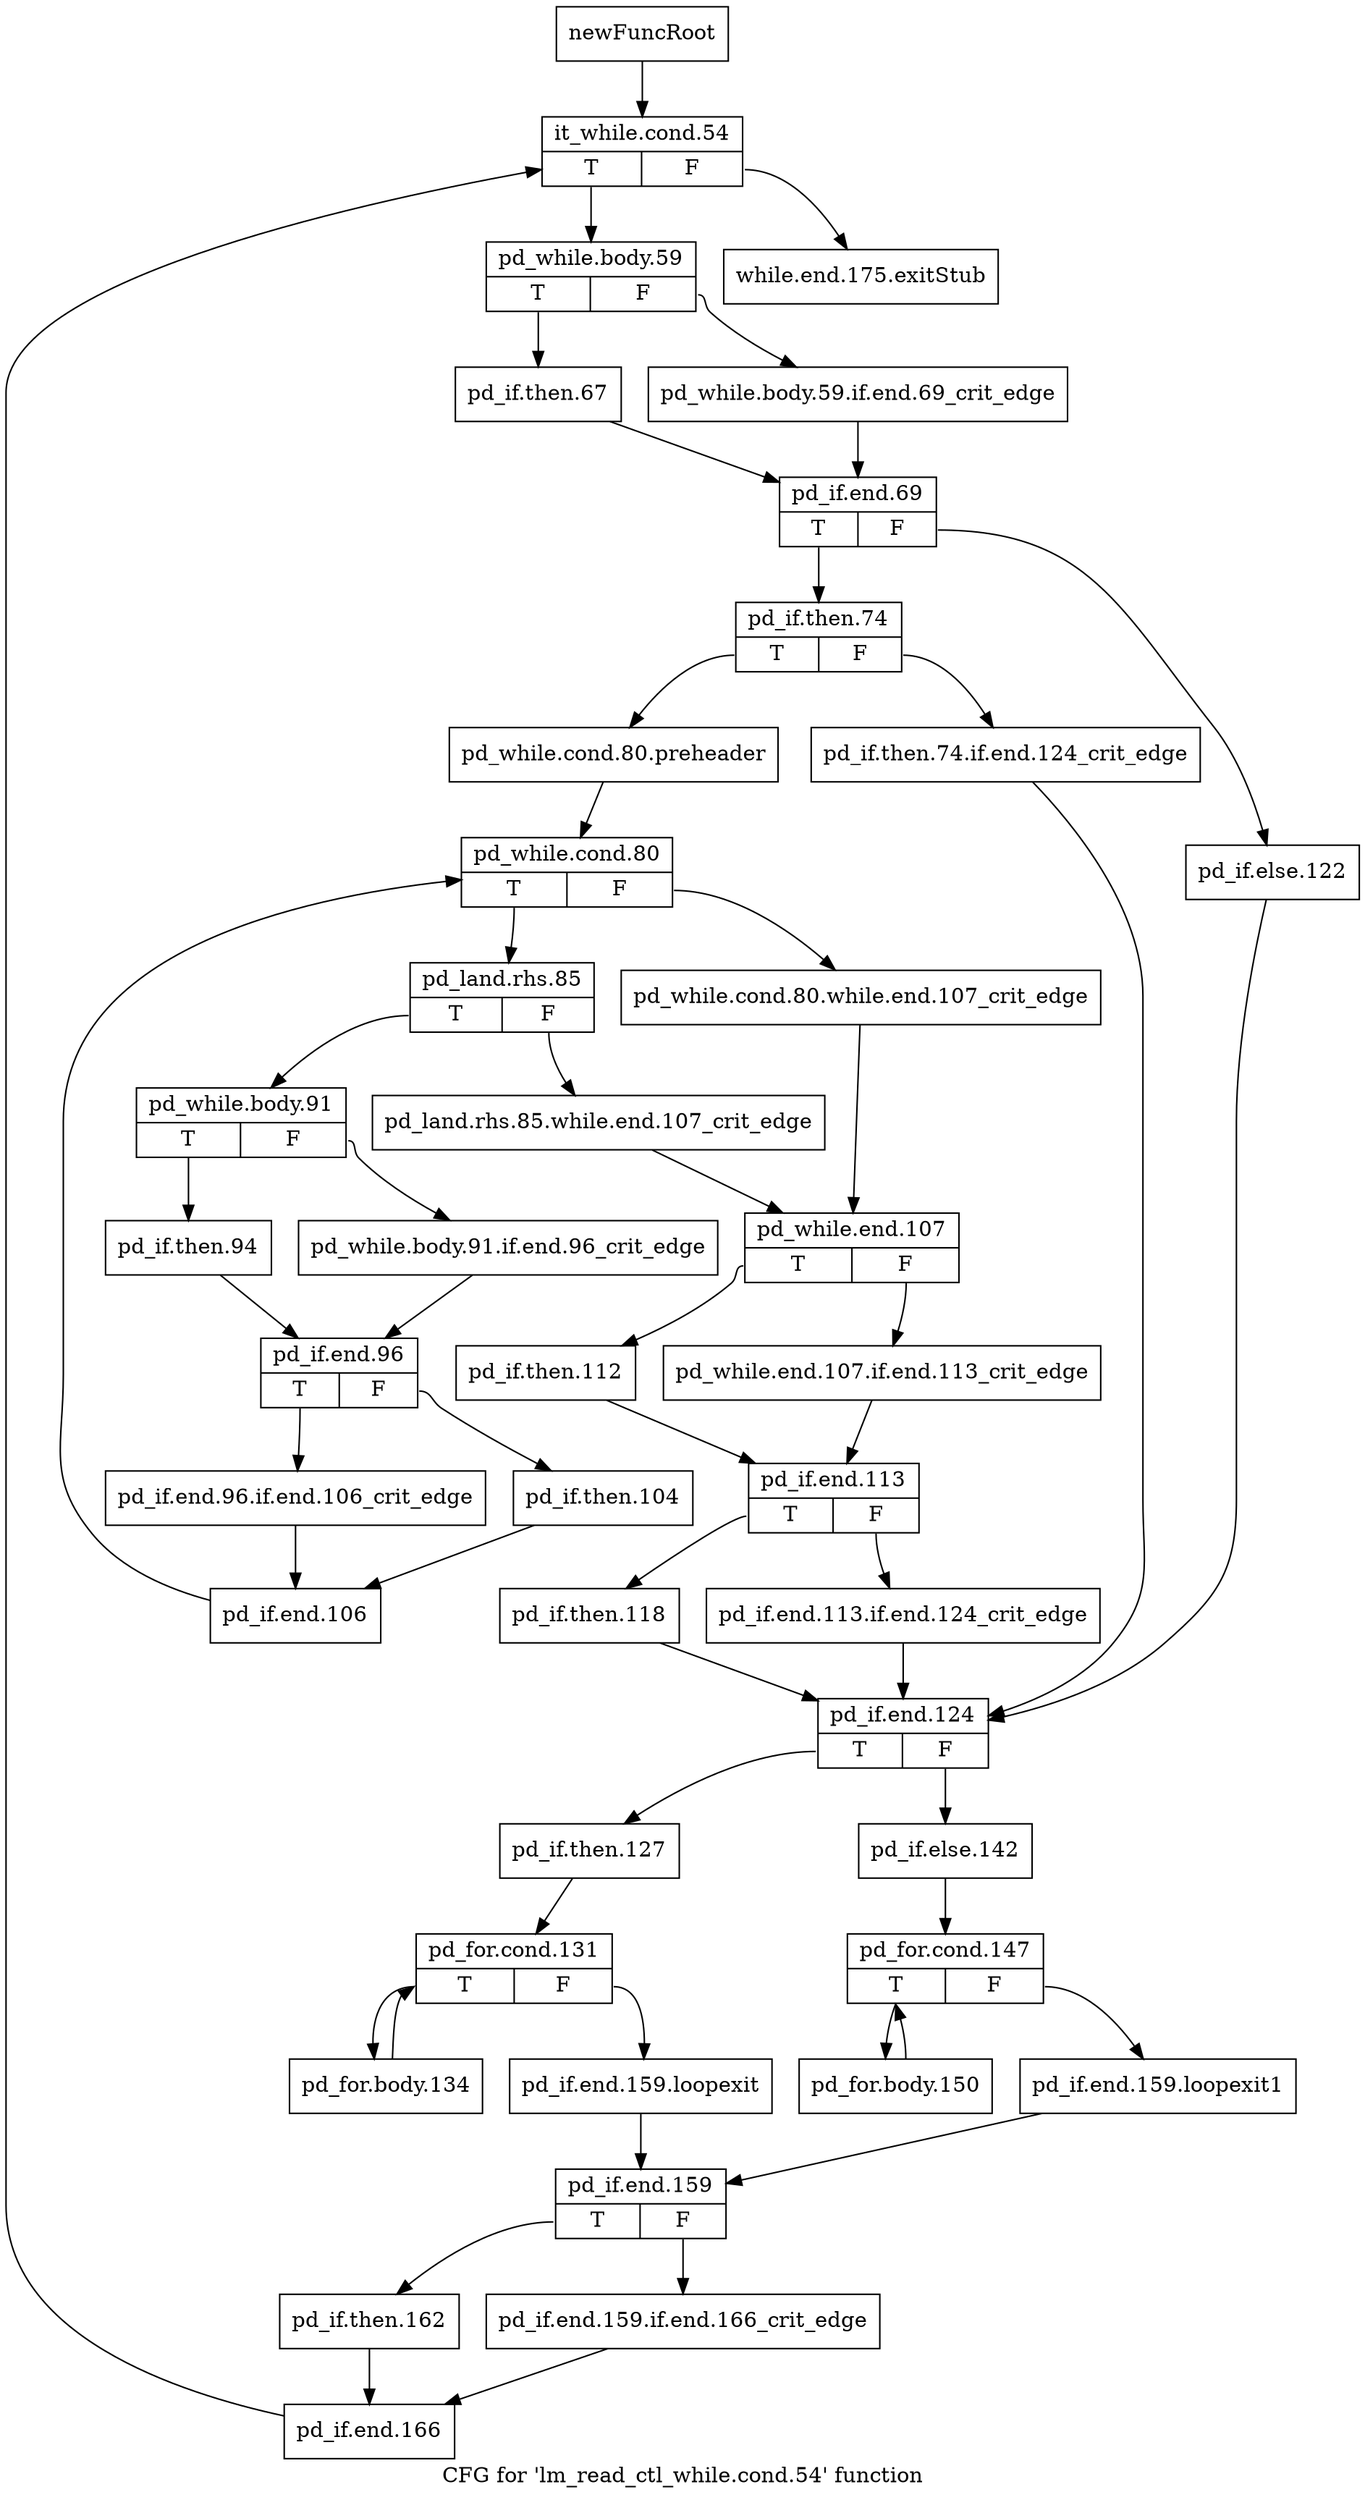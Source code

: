 digraph "CFG for 'lm_read_ctl_while.cond.54' function" {
	label="CFG for 'lm_read_ctl_while.cond.54' function";

	Node0x10ede00 [shape=record,label="{newFuncRoot}"];
	Node0x10ede00 -> Node0x10edea0;
	Node0x10ede50 [shape=record,label="{while.end.175.exitStub}"];
	Node0x10edea0 [shape=record,label="{it_while.cond.54|{<s0>T|<s1>F}}"];
	Node0x10edea0:s0 -> Node0x10edef0;
	Node0x10edea0:s1 -> Node0x10ede50;
	Node0x10edef0 [shape=record,label="{pd_while.body.59|{<s0>T|<s1>F}}"];
	Node0x10edef0:s0 -> Node0x10edf90;
	Node0x10edef0:s1 -> Node0x10edf40;
	Node0x10edf40 [shape=record,label="{pd_while.body.59.if.end.69_crit_edge}"];
	Node0x10edf40 -> Node0x10edfe0;
	Node0x10edf90 [shape=record,label="{pd_if.then.67}"];
	Node0x10edf90 -> Node0x10edfe0;
	Node0x10edfe0 [shape=record,label="{pd_if.end.69|{<s0>T|<s1>F}}"];
	Node0x10edfe0:s0 -> Node0x10ee080;
	Node0x10edfe0:s1 -> Node0x10ee030;
	Node0x10ee030 [shape=record,label="{pd_if.else.122}"];
	Node0x10ee030 -> Node0x10ee490;
	Node0x10ee080 [shape=record,label="{pd_if.then.74|{<s0>T|<s1>F}}"];
	Node0x10ee080:s0 -> Node0x10ee120;
	Node0x10ee080:s1 -> Node0x10ee0d0;
	Node0x10ee0d0 [shape=record,label="{pd_if.then.74.if.end.124_crit_edge}"];
	Node0x10ee0d0 -> Node0x10ee490;
	Node0x10ee120 [shape=record,label="{pd_while.cond.80.preheader}"];
	Node0x10ee120 -> Node0x10ee170;
	Node0x10ee170 [shape=record,label="{pd_while.cond.80|{<s0>T|<s1>F}}"];
	Node0x10ee170:s0 -> Node0x10ee210;
	Node0x10ee170:s1 -> Node0x10ee1c0;
	Node0x10ee1c0 [shape=record,label="{pd_while.cond.80.while.end.107_crit_edge}"];
	Node0x10ee1c0 -> Node0x10ee2b0;
	Node0x10ee210 [shape=record,label="{pd_land.rhs.85|{<s0>T|<s1>F}}"];
	Node0x10ee210:s0 -> Node0x10ee8a0;
	Node0x10ee210:s1 -> Node0x10ee260;
	Node0x10ee260 [shape=record,label="{pd_land.rhs.85.while.end.107_crit_edge}"];
	Node0x10ee260 -> Node0x10ee2b0;
	Node0x10ee2b0 [shape=record,label="{pd_while.end.107|{<s0>T|<s1>F}}"];
	Node0x10ee2b0:s0 -> Node0x10ee350;
	Node0x10ee2b0:s1 -> Node0x10ee300;
	Node0x10ee300 [shape=record,label="{pd_while.end.107.if.end.113_crit_edge}"];
	Node0x10ee300 -> Node0x10ee3a0;
	Node0x10ee350 [shape=record,label="{pd_if.then.112}"];
	Node0x10ee350 -> Node0x10ee3a0;
	Node0x10ee3a0 [shape=record,label="{pd_if.end.113|{<s0>T|<s1>F}}"];
	Node0x10ee3a0:s0 -> Node0x10ee440;
	Node0x10ee3a0:s1 -> Node0x10ee3f0;
	Node0x10ee3f0 [shape=record,label="{pd_if.end.113.if.end.124_crit_edge}"];
	Node0x10ee3f0 -> Node0x10ee490;
	Node0x10ee440 [shape=record,label="{pd_if.then.118}"];
	Node0x10ee440 -> Node0x10ee490;
	Node0x10ee490 [shape=record,label="{pd_if.end.124|{<s0>T|<s1>F}}"];
	Node0x10ee490:s0 -> Node0x10ee620;
	Node0x10ee490:s1 -> Node0x10ee4e0;
	Node0x10ee4e0 [shape=record,label="{pd_if.else.142}"];
	Node0x10ee4e0 -> Node0x10ee530;
	Node0x10ee530 [shape=record,label="{pd_for.cond.147|{<s0>T|<s1>F}}"];
	Node0x10ee530:s0 -> Node0x10ee5d0;
	Node0x10ee530:s1 -> Node0x10ee580;
	Node0x10ee580 [shape=record,label="{pd_if.end.159.loopexit1}"];
	Node0x10ee580 -> Node0x10ee710;
	Node0x10ee5d0 [shape=record,label="{pd_for.body.150}"];
	Node0x10ee5d0 -> Node0x10ee530;
	Node0x10ee620 [shape=record,label="{pd_if.then.127}"];
	Node0x10ee620 -> Node0x10ee670;
	Node0x10ee670 [shape=record,label="{pd_for.cond.131|{<s0>T|<s1>F}}"];
	Node0x10ee670:s0 -> Node0x10ee850;
	Node0x10ee670:s1 -> Node0x10ee6c0;
	Node0x10ee6c0 [shape=record,label="{pd_if.end.159.loopexit}"];
	Node0x10ee6c0 -> Node0x10ee710;
	Node0x10ee710 [shape=record,label="{pd_if.end.159|{<s0>T|<s1>F}}"];
	Node0x10ee710:s0 -> Node0x10ee7b0;
	Node0x10ee710:s1 -> Node0x10ee760;
	Node0x10ee760 [shape=record,label="{pd_if.end.159.if.end.166_crit_edge}"];
	Node0x10ee760 -> Node0x10ee800;
	Node0x10ee7b0 [shape=record,label="{pd_if.then.162}"];
	Node0x10ee7b0 -> Node0x10ee800;
	Node0x10ee800 [shape=record,label="{pd_if.end.166}"];
	Node0x10ee800 -> Node0x10edea0;
	Node0x10ee850 [shape=record,label="{pd_for.body.134}"];
	Node0x10ee850 -> Node0x10ee670;
	Node0x10ee8a0 [shape=record,label="{pd_while.body.91|{<s0>T|<s1>F}}"];
	Node0x10ee8a0:s0 -> Node0x10ee940;
	Node0x10ee8a0:s1 -> Node0x10ee8f0;
	Node0x10ee8f0 [shape=record,label="{pd_while.body.91.if.end.96_crit_edge}"];
	Node0x10ee8f0 -> Node0x10ee990;
	Node0x10ee940 [shape=record,label="{pd_if.then.94}"];
	Node0x10ee940 -> Node0x10ee990;
	Node0x10ee990 [shape=record,label="{pd_if.end.96|{<s0>T|<s1>F}}"];
	Node0x10ee990:s0 -> Node0x10eea30;
	Node0x10ee990:s1 -> Node0x10ee9e0;
	Node0x10ee9e0 [shape=record,label="{pd_if.then.104}"];
	Node0x10ee9e0 -> Node0x10eea80;
	Node0x10eea30 [shape=record,label="{pd_if.end.96.if.end.106_crit_edge}"];
	Node0x10eea30 -> Node0x10eea80;
	Node0x10eea80 [shape=record,label="{pd_if.end.106}"];
	Node0x10eea80 -> Node0x10ee170;
}
